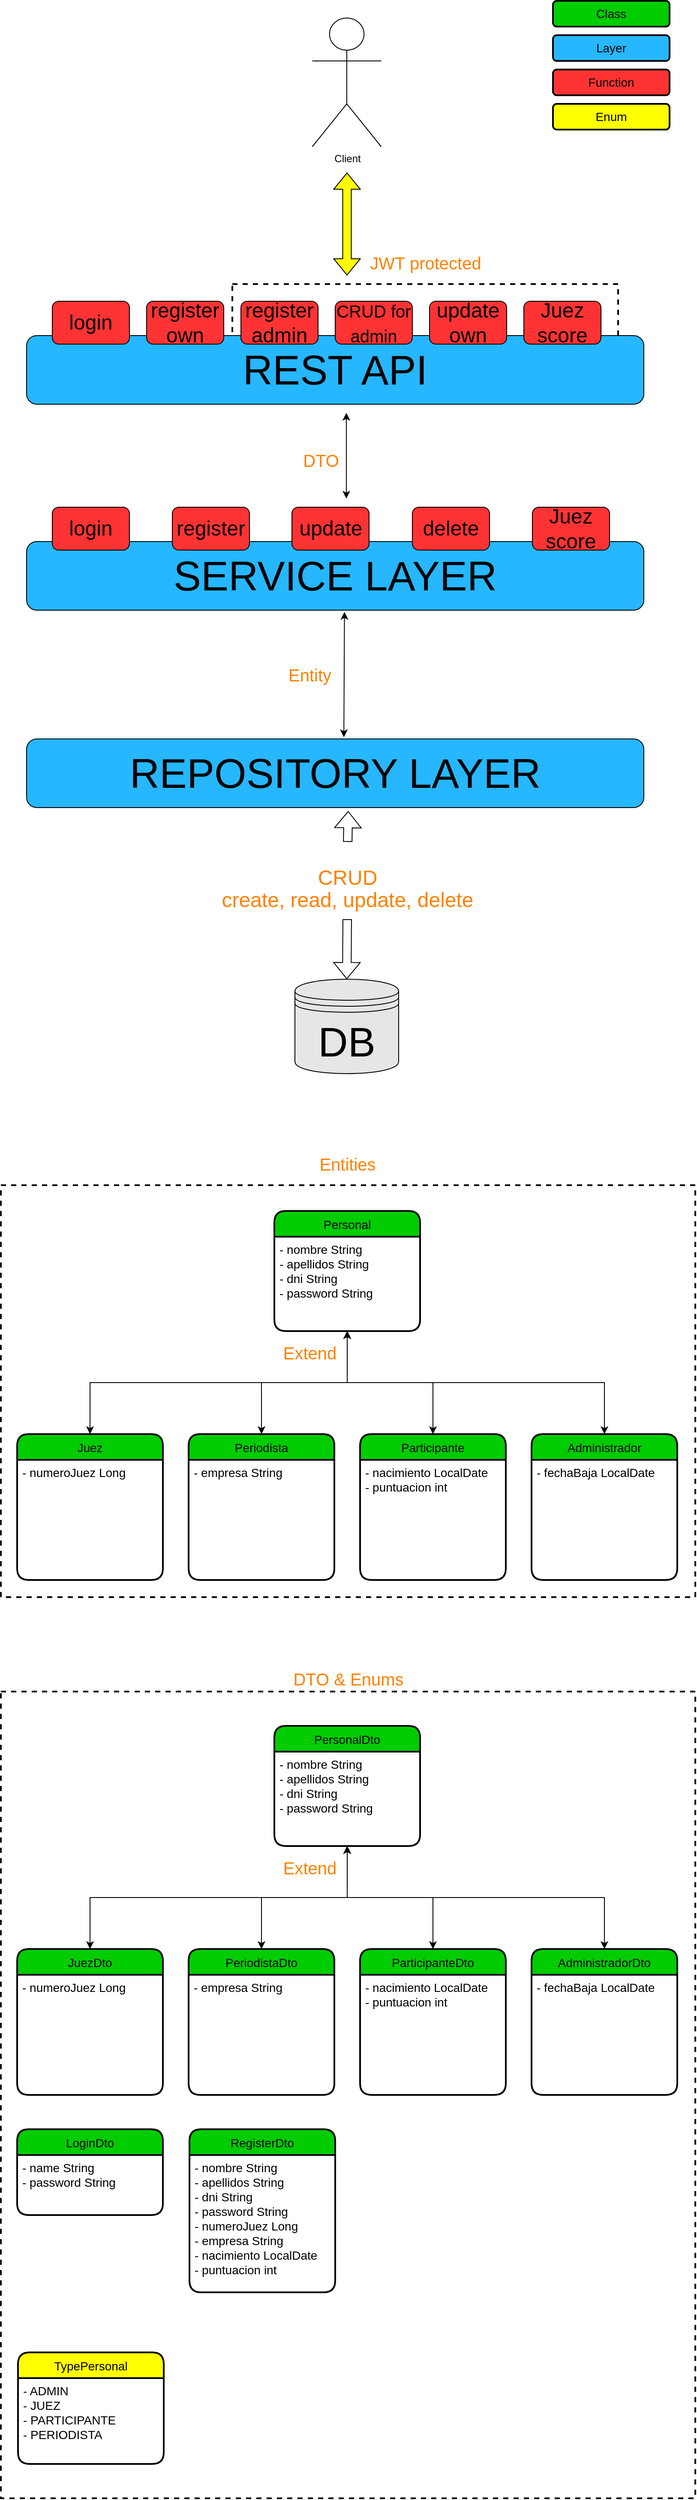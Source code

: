 <mxfile version="20.0.1" type="github">
  <diagram id="gwmi-vWLNNywbSeCiVMa" name="Page-1">
    <mxGraphModel dx="1625" dy="889" grid="1" gridSize="10" guides="1" tooltips="1" connect="1" arrows="1" fold="1" page="1" pageScale="1" pageWidth="827" pageHeight="1169" math="0" shadow="0">
      <root>
        <mxCell id="0" />
        <mxCell id="1" parent="0" />
        <mxCell id="ezdcHsapc2x5eiXMY743-14" value="" style="rounded=0;whiteSpace=wrap;html=1;labelBackgroundColor=#ffffff;fontSize=20;fontColor=#000000;fillColor=none;dashed=1;strokeWidth=2;" vertex="1" parent="1">
          <mxGeometry x="10" y="1400" width="810" height="480" as="geometry" />
        </mxCell>
        <mxCell id="ou2Xe9rBMR-__PMlJNGh-15" value="" style="rounded=0;whiteSpace=wrap;html=1;labelBackgroundColor=#ffffff;fontSize=20;fontColor=#000000;fillColor=none;dashed=1;strokeWidth=2;" parent="1" vertex="1">
          <mxGeometry x="280" y="350" width="450" height="130" as="geometry" />
        </mxCell>
        <mxCell id="ou2Xe9rBMR-__PMlJNGh-1" value="Client" style="shape=umlActor;verticalLabelPosition=bottom;verticalAlign=top;html=1;outlineConnect=0;" parent="1" vertex="1">
          <mxGeometry x="373.25" y="40" width="80.5" height="150" as="geometry" />
        </mxCell>
        <mxCell id="ou2Xe9rBMR-__PMlJNGh-2" value="&lt;font style=&quot;font-size: 48px;&quot;&gt;REST API&lt;/font&gt;" style="rounded=1;whiteSpace=wrap;html=1;fillColor=#26B7FF;" parent="1" vertex="1">
          <mxGeometry x="40" y="410" width="720" height="80" as="geometry" />
        </mxCell>
        <mxCell id="ou2Xe9rBMR-__PMlJNGh-3" value="&lt;font style=&quot;font-size: 48px;&quot;&gt;SERVICE LAYER&lt;/font&gt;" style="rounded=1;whiteSpace=wrap;html=1;fillColor=#26B7FF;" parent="1" vertex="1">
          <mxGeometry x="40" y="650" width="720" height="80" as="geometry" />
        </mxCell>
        <mxCell id="ou2Xe9rBMR-__PMlJNGh-4" value="&lt;font style=&quot;font-size: 48px;&quot;&gt;REPOSITORY LAYER&lt;/font&gt;" style="rounded=1;whiteSpace=wrap;html=1;fillColor=#26B7FF;" parent="1" vertex="1">
          <mxGeometry x="40" y="880" width="720" height="80" as="geometry" />
        </mxCell>
        <mxCell id="ou2Xe9rBMR-__PMlJNGh-5" value="DB" style="shape=datastore;whiteSpace=wrap;html=1;fontSize=48;fillColor=#E6E6E6;" parent="1" vertex="1">
          <mxGeometry x="353" y="1160" width="121" height="110" as="geometry" />
        </mxCell>
        <mxCell id="ou2Xe9rBMR-__PMlJNGh-6" value="" style="shape=flexArrow;endArrow=classic;startArrow=none;html=1;rounded=0;fontSize=48;entryX=0.521;entryY=1.05;entryDx=0;entryDy=0;entryPerimeter=0;" parent="1" source="ou2Xe9rBMR-__PMlJNGh-7" target="ou2Xe9rBMR-__PMlJNGh-4" edge="1">
          <mxGeometry width="100" height="100" relative="1" as="geometry">
            <mxPoint x="380" y="1140" as="sourcePoint" />
            <mxPoint x="480" y="1040" as="targetPoint" />
          </mxGeometry>
        </mxCell>
        <mxCell id="ou2Xe9rBMR-__PMlJNGh-7" value="&lt;div style=&quot;&quot;&gt;&lt;span style=&quot;color: rgb(255, 128, 0); background-color: initial; line-height: 1;&quot;&gt;&lt;font style=&quot;font-size: 24px;&quot;&gt;CRUD&lt;/font&gt;&lt;/span&gt;&lt;/div&gt;&lt;font style=&quot;font-size: 24px; line-height: 0.5;&quot; color=&quot;#ff8000&quot;&gt;&lt;div style=&quot;&quot;&gt;&lt;span style=&quot;background-color: initial;&quot;&gt;create, read, update, delete&lt;/span&gt;&lt;/div&gt;&lt;/font&gt;" style="text;html=1;align=center;verticalAlign=middle;resizable=0;points=[];autosize=1;strokeColor=none;fillColor=none;fontSize=48;" parent="1" vertex="1">
          <mxGeometry x="259" y="1000" width="310" height="80" as="geometry" />
        </mxCell>
        <mxCell id="ou2Xe9rBMR-__PMlJNGh-8" value="" style="shape=flexArrow;endArrow=none;startArrow=classic;html=1;rounded=0;fontSize=48;exitX=0.5;exitY=0;exitDx=0;exitDy=0;" parent="1" source="ou2Xe9rBMR-__PMlJNGh-5" edge="1">
          <mxGeometry width="100" height="100" relative="1" as="geometry">
            <mxPoint x="414" y="1140" as="sourcePoint" />
            <mxPoint x="414" y="1090" as="targetPoint" />
          </mxGeometry>
        </mxCell>
        <mxCell id="ou2Xe9rBMR-__PMlJNGh-9" value="&lt;font color=&quot;#000000&quot;&gt;login&lt;/font&gt;" style="rounded=1;whiteSpace=wrap;html=1;fontSize=24;fontColor=#FF8000;fillColor=#FF3333;" parent="1" vertex="1">
          <mxGeometry x="70" y="370" width="90" height="50" as="geometry" />
        </mxCell>
        <mxCell id="ou2Xe9rBMR-__PMlJNGh-10" value="&lt;font color=&quot;#000000&quot;&gt;register&lt;br&gt;own&lt;br&gt;&lt;/font&gt;" style="rounded=1;whiteSpace=wrap;html=1;fontSize=24;fontColor=#FF8000;fillColor=#FF3333;" parent="1" vertex="1">
          <mxGeometry x="180" y="370" width="90" height="50" as="geometry" />
        </mxCell>
        <mxCell id="ou2Xe9rBMR-__PMlJNGh-11" value="&lt;font color=&quot;#000000&quot;&gt;register admin&lt;/font&gt;" style="rounded=1;whiteSpace=wrap;html=1;fontSize=24;fontColor=#FF8000;fillColor=#FF3333;" parent="1" vertex="1">
          <mxGeometry x="290" y="370" width="90" height="50" as="geometry" />
        </mxCell>
        <mxCell id="ou2Xe9rBMR-__PMlJNGh-12" value="&lt;font style=&quot;font-size: 20px;&quot; color=&quot;#000000&quot;&gt;CRUD for admin&lt;/font&gt;" style="rounded=1;whiteSpace=wrap;html=1;fontSize=24;fontColor=#FF8000;fillColor=#FF3333;" parent="1" vertex="1">
          <mxGeometry x="400" y="370" width="90" height="50" as="geometry" />
        </mxCell>
        <mxCell id="ou2Xe9rBMR-__PMlJNGh-13" value="&lt;font color=&quot;#000000&quot;&gt;update own&lt;/font&gt;" style="rounded=1;whiteSpace=wrap;html=1;fontSize=24;fontColor=#FF8000;fillColor=#FF3333;" parent="1" vertex="1">
          <mxGeometry x="510" y="370" width="90" height="50" as="geometry" />
        </mxCell>
        <mxCell id="ou2Xe9rBMR-__PMlJNGh-14" value="&lt;font color=&quot;#000000&quot;&gt;Juez score&lt;/font&gt;" style="rounded=1;whiteSpace=wrap;html=1;fontSize=24;fontColor=#FF8000;fillColor=#FF3333;" parent="1" vertex="1">
          <mxGeometry x="620" y="370" width="90" height="50" as="geometry" />
        </mxCell>
        <mxCell id="ou2Xe9rBMR-__PMlJNGh-16" value="&lt;font color=&quot;#ff8000&quot;&gt;JWT protected&lt;/font&gt;" style="text;html=1;align=center;verticalAlign=middle;resizable=0;points=[];autosize=1;strokeColor=none;fillColor=none;fontSize=20;fontColor=#000000;" parent="1" vertex="1">
          <mxGeometry x="430" y="310" width="150" height="30" as="geometry" />
        </mxCell>
        <mxCell id="ou2Xe9rBMR-__PMlJNGh-17" value="" style="shape=flexArrow;endArrow=classic;startArrow=classic;html=1;rounded=0;fontSize=20;fontColor=#FF8000;strokeColor=#000000;fillColor=#FFFF00;" parent="1" edge="1">
          <mxGeometry width="100" height="100" relative="1" as="geometry">
            <mxPoint x="413.75" y="340" as="sourcePoint" />
            <mxPoint x="413.75" y="220" as="targetPoint" />
          </mxGeometry>
        </mxCell>
        <mxCell id="ou2Xe9rBMR-__PMlJNGh-18" value="&lt;font color=&quot;#000000&quot;&gt;login&lt;/font&gt;" style="rounded=1;whiteSpace=wrap;html=1;fontSize=24;fontColor=#FF8000;fillColor=#FF3333;" parent="1" vertex="1">
          <mxGeometry x="70" y="610" width="90" height="50" as="geometry" />
        </mxCell>
        <mxCell id="ou2Xe9rBMR-__PMlJNGh-19" value="&lt;font color=&quot;#000000&quot;&gt;register&lt;br&gt;&lt;/font&gt;" style="rounded=1;whiteSpace=wrap;html=1;fontSize=24;fontColor=#FF8000;fillColor=#FF3333;" parent="1" vertex="1">
          <mxGeometry x="210" y="610" width="90" height="50" as="geometry" />
        </mxCell>
        <mxCell id="ou2Xe9rBMR-__PMlJNGh-20" value="&lt;font color=&quot;#000000&quot;&gt;Juez score&lt;/font&gt;" style="rounded=1;whiteSpace=wrap;html=1;fontSize=24;fontColor=#FF8000;fillColor=#FF3333;" parent="1" vertex="1">
          <mxGeometry x="630" y="610" width="90" height="50" as="geometry" />
        </mxCell>
        <mxCell id="ou2Xe9rBMR-__PMlJNGh-21" value="&lt;font color=&quot;#000000&quot;&gt;update&lt;/font&gt;" style="rounded=1;whiteSpace=wrap;html=1;fontSize=24;fontColor=#FF8000;fillColor=#FF3333;" parent="1" vertex="1">
          <mxGeometry x="349.5" y="610" width="90" height="50" as="geometry" />
        </mxCell>
        <mxCell id="ou2Xe9rBMR-__PMlJNGh-22" value="&lt;font color=&quot;#000000&quot;&gt;delete&lt;/font&gt;" style="rounded=1;whiteSpace=wrap;html=1;fontSize=24;fontColor=#FF8000;fillColor=#FF3333;" parent="1" vertex="1">
          <mxGeometry x="490" y="610" width="90" height="50" as="geometry" />
        </mxCell>
        <mxCell id="ou2Xe9rBMR-__PMlJNGh-23" value="" style="endArrow=classic;startArrow=classic;html=1;fontSize=20;fontColor=#FF8000;strokeColor=#000000;fillColor=#FFFF00;rounded=0;" parent="1" edge="1">
          <mxGeometry width="50" height="50" relative="1" as="geometry">
            <mxPoint x="413" y="600" as="sourcePoint" />
            <mxPoint x="413" y="500" as="targetPoint" />
          </mxGeometry>
        </mxCell>
        <mxCell id="ou2Xe9rBMR-__PMlJNGh-24" value="&lt;font color=&quot;#ff8000&quot;&gt;DTO&lt;/font&gt;" style="text;html=1;align=center;verticalAlign=middle;resizable=0;points=[];autosize=1;strokeColor=none;fillColor=none;fontSize=20;fontColor=#000000;" parent="1" vertex="1">
          <mxGeometry x="353" y="540" width="60" height="30" as="geometry" />
        </mxCell>
        <mxCell id="ou2Xe9rBMR-__PMlJNGh-25" value="" style="endArrow=classic;startArrow=classic;html=1;fontSize=20;fontColor=#FF8000;strokeColor=#000000;fillColor=#FFFF00;rounded=0;entryX=0.515;entryY=1.025;entryDx=0;entryDy=0;entryPerimeter=0;exitX=0.514;exitY=-0.025;exitDx=0;exitDy=0;exitPerimeter=0;" parent="1" source="ou2Xe9rBMR-__PMlJNGh-4" target="ou2Xe9rBMR-__PMlJNGh-3" edge="1">
          <mxGeometry width="50" height="50" relative="1" as="geometry">
            <mxPoint x="413" y="880" as="sourcePoint" />
            <mxPoint x="413" y="780" as="targetPoint" />
          </mxGeometry>
        </mxCell>
        <mxCell id="ou2Xe9rBMR-__PMlJNGh-26" value="&lt;font color=&quot;#ff8000&quot;&gt;Entity&lt;/font&gt;" style="text;html=1;align=center;verticalAlign=middle;resizable=0;points=[];autosize=1;strokeColor=none;fillColor=none;fontSize=20;fontColor=#000000;" parent="1" vertex="1">
          <mxGeometry x="335" y="790" width="70" height="30" as="geometry" />
        </mxCell>
        <mxCell id="ou2Xe9rBMR-__PMlJNGh-32" value="Personal" style="swimlane;childLayout=stackLayout;horizontal=1;startSize=30;horizontalStack=0;rounded=1;fontSize=14;fontStyle=0;strokeWidth=2;resizeParent=0;resizeLast=1;shadow=0;dashed=0;align=center;labelBackgroundColor=none;fontColor=#000000;fillColor=#00CC00;" parent="1" vertex="1">
          <mxGeometry x="329" y="1430" width="170" height="140" as="geometry" />
        </mxCell>
        <mxCell id="ou2Xe9rBMR-__PMlJNGh-33" value="- nombre String&#xa;- apellidos String &#xa;- dni String&#xa;- password String" style="align=left;strokeColor=none;fillColor=none;spacingLeft=4;fontSize=14;verticalAlign=top;resizable=0;rotatable=0;part=1;labelBackgroundColor=none;fontColor=#000000;" parent="ou2Xe9rBMR-__PMlJNGh-32" vertex="1">
          <mxGeometry y="30" width="170" height="110" as="geometry" />
        </mxCell>
        <mxCell id="ezdcHsapc2x5eiXMY743-10" style="edgeStyle=orthogonalEdgeStyle;rounded=0;orthogonalLoop=1;jettySize=auto;html=1;fontSize=14;fontColor=#000000;strokeColor=#000000;fillColor=#FFFF00;startArrow=classic;startFill=1;" edge="1" parent="1" source="ezdcHsapc2x5eiXMY743-1" target="ou2Xe9rBMR-__PMlJNGh-33">
          <mxGeometry relative="1" as="geometry" />
        </mxCell>
        <mxCell id="ezdcHsapc2x5eiXMY743-1" value="Periodista" style="swimlane;childLayout=stackLayout;horizontal=1;startSize=30;horizontalStack=0;rounded=1;fontSize=14;fontStyle=0;strokeWidth=2;resizeParent=0;resizeLast=1;shadow=0;dashed=0;align=center;labelBackgroundColor=none;fontColor=#000000;fillColor=#00CC00;" vertex="1" parent="1">
          <mxGeometry x="229" y="1690" width="170" height="170" as="geometry" />
        </mxCell>
        <mxCell id="ezdcHsapc2x5eiXMY743-2" value="- empresa String" style="align=left;strokeColor=none;fillColor=none;spacingLeft=4;fontSize=14;verticalAlign=top;resizable=0;rotatable=0;part=1;labelBackgroundColor=none;fontColor=#000000;" vertex="1" parent="ezdcHsapc2x5eiXMY743-1">
          <mxGeometry y="30" width="170" height="140" as="geometry" />
        </mxCell>
        <mxCell id="ezdcHsapc2x5eiXMY743-11" style="edgeStyle=orthogonalEdgeStyle;rounded=0;orthogonalLoop=1;jettySize=auto;html=1;entryX=0.5;entryY=1;entryDx=0;entryDy=0;fontSize=14;fontColor=#000000;strokeColor=#000000;fillColor=#FFFF00;startArrow=classic;startFill=1;" edge="1" parent="1" source="ezdcHsapc2x5eiXMY743-3" target="ou2Xe9rBMR-__PMlJNGh-33">
          <mxGeometry relative="1" as="geometry" />
        </mxCell>
        <mxCell id="ezdcHsapc2x5eiXMY743-3" value="Participante" style="swimlane;childLayout=stackLayout;horizontal=1;startSize=30;horizontalStack=0;rounded=1;fontSize=14;fontStyle=0;strokeWidth=2;resizeParent=0;resizeLast=1;shadow=0;dashed=0;align=center;labelBackgroundColor=none;fontColor=#000000;fillColor=#00CC00;" vertex="1" parent="1">
          <mxGeometry x="429" y="1690" width="170" height="170" as="geometry" />
        </mxCell>
        <mxCell id="ezdcHsapc2x5eiXMY743-4" value="- nacimiento LocalDate&#xa;- puntuacion int" style="align=left;strokeColor=none;fillColor=none;spacingLeft=4;fontSize=14;verticalAlign=top;resizable=0;rotatable=0;part=1;labelBackgroundColor=none;fontColor=#000000;" vertex="1" parent="ezdcHsapc2x5eiXMY743-3">
          <mxGeometry y="30" width="170" height="140" as="geometry" />
        </mxCell>
        <mxCell id="ezdcHsapc2x5eiXMY743-12" style="edgeStyle=orthogonalEdgeStyle;rounded=0;orthogonalLoop=1;jettySize=auto;html=1;fontSize=14;fontColor=#000000;strokeColor=#000000;fillColor=#FFFF00;startArrow=classic;startFill=1;" edge="1" parent="1" source="ezdcHsapc2x5eiXMY743-5" target="ou2Xe9rBMR-__PMlJNGh-33">
          <mxGeometry relative="1" as="geometry">
            <Array as="points">
              <mxPoint x="714" y="1630" />
              <mxPoint x="414" y="1630" />
            </Array>
          </mxGeometry>
        </mxCell>
        <mxCell id="ezdcHsapc2x5eiXMY743-5" value="Administrador" style="swimlane;childLayout=stackLayout;horizontal=1;startSize=30;horizontalStack=0;rounded=1;fontSize=14;fontStyle=0;strokeWidth=2;resizeParent=0;resizeLast=1;shadow=0;dashed=0;align=center;labelBackgroundColor=none;fontColor=#000000;fillColor=#00CC00;" vertex="1" parent="1">
          <mxGeometry x="629" y="1690" width="170" height="170" as="geometry" />
        </mxCell>
        <mxCell id="ezdcHsapc2x5eiXMY743-6" value="- fechaBaja LocalDate" style="align=left;strokeColor=none;fillColor=none;spacingLeft=4;fontSize=14;verticalAlign=top;resizable=0;rotatable=0;part=1;labelBackgroundColor=none;fontColor=#000000;" vertex="1" parent="ezdcHsapc2x5eiXMY743-5">
          <mxGeometry y="30" width="170" height="140" as="geometry" />
        </mxCell>
        <mxCell id="ezdcHsapc2x5eiXMY743-9" style="edgeStyle=orthogonalEdgeStyle;rounded=0;orthogonalLoop=1;jettySize=auto;html=1;entryX=0.5;entryY=1;entryDx=0;entryDy=0;fontSize=14;fontColor=#000000;strokeColor=#000000;fillColor=#FFFF00;startArrow=classic;startFill=1;" edge="1" parent="1" source="ezdcHsapc2x5eiXMY743-7" target="ou2Xe9rBMR-__PMlJNGh-33">
          <mxGeometry relative="1" as="geometry">
            <Array as="points">
              <mxPoint x="114" y="1630" />
              <mxPoint x="414" y="1630" />
            </Array>
          </mxGeometry>
        </mxCell>
        <mxCell id="ezdcHsapc2x5eiXMY743-7" value="Juez" style="swimlane;childLayout=stackLayout;horizontal=1;startSize=30;horizontalStack=0;rounded=1;fontSize=14;fontStyle=0;strokeWidth=2;resizeParent=0;resizeLast=1;shadow=0;dashed=0;align=center;labelBackgroundColor=none;fontColor=#000000;fillColor=#00CC00;" vertex="1" parent="1">
          <mxGeometry x="29" y="1690" width="170" height="170" as="geometry" />
        </mxCell>
        <mxCell id="ezdcHsapc2x5eiXMY743-8" value="- numeroJuez Long" style="align=left;strokeColor=none;fillColor=none;spacingLeft=4;fontSize=14;verticalAlign=top;resizable=0;rotatable=0;part=1;labelBackgroundColor=none;fontColor=#000000;" vertex="1" parent="ezdcHsapc2x5eiXMY743-7">
          <mxGeometry y="30" width="170" height="140" as="geometry" />
        </mxCell>
        <mxCell id="ezdcHsapc2x5eiXMY743-13" value="&lt;font color=&quot;#ff8000&quot;&gt;Extend&lt;/font&gt;" style="text;html=1;align=center;verticalAlign=middle;resizable=0;points=[];autosize=1;strokeColor=none;fillColor=none;fontSize=20;fontColor=#000000;" vertex="1" parent="1">
          <mxGeometry x="330" y="1580" width="80" height="30" as="geometry" />
        </mxCell>
        <mxCell id="ezdcHsapc2x5eiXMY743-15" value="&lt;font color=&quot;#ff8000&quot;&gt;Entities&lt;/font&gt;" style="text;html=1;align=center;verticalAlign=middle;resizable=0;points=[];autosize=1;strokeColor=none;fillColor=none;fontSize=20;fontColor=#000000;" vertex="1" parent="1">
          <mxGeometry x="374" y="1360" width="80" height="30" as="geometry" />
        </mxCell>
        <mxCell id="ezdcHsapc2x5eiXMY743-17" value="PersonalDto" style="swimlane;childLayout=stackLayout;horizontal=1;startSize=30;horizontalStack=0;rounded=1;fontSize=14;fontStyle=0;strokeWidth=2;resizeParent=0;resizeLast=1;shadow=0;dashed=0;align=center;labelBackgroundColor=none;fontColor=#000000;fillColor=#00CC00;" vertex="1" parent="1">
          <mxGeometry x="329" y="2030" width="170" height="140" as="geometry" />
        </mxCell>
        <mxCell id="ezdcHsapc2x5eiXMY743-18" value="- nombre String&#xa;- apellidos String &#xa;- dni String&#xa;- password String" style="align=left;strokeColor=none;fillColor=none;spacingLeft=4;fontSize=14;verticalAlign=top;resizable=0;rotatable=0;part=1;labelBackgroundColor=none;fontColor=#000000;" vertex="1" parent="ezdcHsapc2x5eiXMY743-17">
          <mxGeometry y="30" width="170" height="110" as="geometry" />
        </mxCell>
        <mxCell id="ezdcHsapc2x5eiXMY743-19" style="edgeStyle=orthogonalEdgeStyle;rounded=0;orthogonalLoop=1;jettySize=auto;html=1;fontSize=14;fontColor=#000000;strokeColor=#000000;fillColor=#FFFF00;startArrow=classic;startFill=1;" edge="1" parent="1" source="ezdcHsapc2x5eiXMY743-20" target="ezdcHsapc2x5eiXMY743-18">
          <mxGeometry relative="1" as="geometry" />
        </mxCell>
        <mxCell id="ezdcHsapc2x5eiXMY743-20" value="PeriodistaDto" style="swimlane;childLayout=stackLayout;horizontal=1;startSize=30;horizontalStack=0;rounded=1;fontSize=14;fontStyle=0;strokeWidth=2;resizeParent=0;resizeLast=1;shadow=0;dashed=0;align=center;labelBackgroundColor=none;fontColor=#000000;fillColor=#00CC00;" vertex="1" parent="1">
          <mxGeometry x="229" y="2290" width="170" height="170" as="geometry" />
        </mxCell>
        <mxCell id="ezdcHsapc2x5eiXMY743-21" value="- empresa String" style="align=left;strokeColor=none;fillColor=none;spacingLeft=4;fontSize=14;verticalAlign=top;resizable=0;rotatable=0;part=1;labelBackgroundColor=none;fontColor=#000000;" vertex="1" parent="ezdcHsapc2x5eiXMY743-20">
          <mxGeometry y="30" width="170" height="140" as="geometry" />
        </mxCell>
        <mxCell id="ezdcHsapc2x5eiXMY743-22" style="edgeStyle=orthogonalEdgeStyle;rounded=0;orthogonalLoop=1;jettySize=auto;html=1;entryX=0.5;entryY=1;entryDx=0;entryDy=0;fontSize=14;fontColor=#000000;strokeColor=#000000;fillColor=#FFFF00;startArrow=classic;startFill=1;" edge="1" parent="1" source="ezdcHsapc2x5eiXMY743-23" target="ezdcHsapc2x5eiXMY743-18">
          <mxGeometry relative="1" as="geometry" />
        </mxCell>
        <mxCell id="ezdcHsapc2x5eiXMY743-23" value="ParticipanteDto" style="swimlane;childLayout=stackLayout;horizontal=1;startSize=30;horizontalStack=0;rounded=1;fontSize=14;fontStyle=0;strokeWidth=2;resizeParent=0;resizeLast=1;shadow=0;dashed=0;align=center;labelBackgroundColor=none;fontColor=#000000;fillColor=#00CC00;" vertex="1" parent="1">
          <mxGeometry x="429" y="2290" width="170" height="170" as="geometry" />
        </mxCell>
        <mxCell id="ezdcHsapc2x5eiXMY743-24" value="- nacimiento LocalDate&#xa;- puntuacion int" style="align=left;strokeColor=none;fillColor=none;spacingLeft=4;fontSize=14;verticalAlign=top;resizable=0;rotatable=0;part=1;labelBackgroundColor=none;fontColor=#000000;" vertex="1" parent="ezdcHsapc2x5eiXMY743-23">
          <mxGeometry y="30" width="170" height="140" as="geometry" />
        </mxCell>
        <mxCell id="ezdcHsapc2x5eiXMY743-25" style="edgeStyle=orthogonalEdgeStyle;rounded=0;orthogonalLoop=1;jettySize=auto;html=1;fontSize=14;fontColor=#000000;strokeColor=#000000;fillColor=#FFFF00;startArrow=classic;startFill=1;" edge="1" parent="1" source="ezdcHsapc2x5eiXMY743-26" target="ezdcHsapc2x5eiXMY743-18">
          <mxGeometry relative="1" as="geometry">
            <Array as="points">
              <mxPoint x="714" y="2230" />
              <mxPoint x="414" y="2230" />
            </Array>
          </mxGeometry>
        </mxCell>
        <mxCell id="ezdcHsapc2x5eiXMY743-26" value="AdministradorDto" style="swimlane;childLayout=stackLayout;horizontal=1;startSize=30;horizontalStack=0;rounded=1;fontSize=14;fontStyle=0;strokeWidth=2;resizeParent=0;resizeLast=1;shadow=0;dashed=0;align=center;labelBackgroundColor=none;fontColor=#000000;fillColor=#00CC00;" vertex="1" parent="1">
          <mxGeometry x="629" y="2290" width="170" height="170" as="geometry" />
        </mxCell>
        <mxCell id="ezdcHsapc2x5eiXMY743-27" value="- fechaBaja LocalDate" style="align=left;strokeColor=none;fillColor=none;spacingLeft=4;fontSize=14;verticalAlign=top;resizable=0;rotatable=0;part=1;labelBackgroundColor=none;fontColor=#000000;" vertex="1" parent="ezdcHsapc2x5eiXMY743-26">
          <mxGeometry y="30" width="170" height="140" as="geometry" />
        </mxCell>
        <mxCell id="ezdcHsapc2x5eiXMY743-28" style="edgeStyle=orthogonalEdgeStyle;rounded=0;orthogonalLoop=1;jettySize=auto;html=1;entryX=0.5;entryY=1;entryDx=0;entryDy=0;fontSize=14;fontColor=#000000;strokeColor=#000000;fillColor=#FFFF00;startArrow=classic;startFill=1;" edge="1" parent="1" source="ezdcHsapc2x5eiXMY743-29" target="ezdcHsapc2x5eiXMY743-18">
          <mxGeometry relative="1" as="geometry">
            <Array as="points">
              <mxPoint x="114" y="2230" />
              <mxPoint x="414" y="2230" />
            </Array>
          </mxGeometry>
        </mxCell>
        <mxCell id="ezdcHsapc2x5eiXMY743-29" value="JuezDto" style="swimlane;childLayout=stackLayout;horizontal=1;startSize=30;horizontalStack=0;rounded=1;fontSize=14;fontStyle=0;strokeWidth=2;resizeParent=0;resizeLast=1;shadow=0;dashed=0;align=center;labelBackgroundColor=none;fontColor=#000000;fillColor=#00CC00;" vertex="1" parent="1">
          <mxGeometry x="29" y="2290" width="170" height="170" as="geometry" />
        </mxCell>
        <mxCell id="ezdcHsapc2x5eiXMY743-30" value="- numeroJuez Long" style="align=left;strokeColor=none;fillColor=none;spacingLeft=4;fontSize=14;verticalAlign=top;resizable=0;rotatable=0;part=1;labelBackgroundColor=none;fontColor=#000000;" vertex="1" parent="ezdcHsapc2x5eiXMY743-29">
          <mxGeometry y="30" width="170" height="140" as="geometry" />
        </mxCell>
        <mxCell id="ezdcHsapc2x5eiXMY743-31" value="&lt;font color=&quot;#ff8000&quot;&gt;Extend&lt;/font&gt;" style="text;html=1;align=center;verticalAlign=middle;resizable=0;points=[];autosize=1;strokeColor=none;fillColor=none;fontSize=20;fontColor=#000000;" vertex="1" parent="1">
          <mxGeometry x="330" y="2180" width="80" height="30" as="geometry" />
        </mxCell>
        <mxCell id="ezdcHsapc2x5eiXMY743-32" value="&lt;font color=&quot;#ff8000&quot;&gt;DTO &amp;amp; Enums&lt;/font&gt;" style="text;html=1;align=center;verticalAlign=middle;resizable=0;points=[];autosize=1;strokeColor=none;fillColor=none;fontSize=20;fontColor=#000000;" vertex="1" parent="1">
          <mxGeometry x="345" y="1960" width="140" height="30" as="geometry" />
        </mxCell>
        <mxCell id="ezdcHsapc2x5eiXMY743-33" value="LoginDto" style="swimlane;childLayout=stackLayout;horizontal=1;startSize=30;horizontalStack=0;rounded=1;fontSize=14;fontStyle=0;strokeWidth=2;resizeParent=0;resizeLast=1;shadow=0;dashed=0;align=center;labelBackgroundColor=none;fontColor=#000000;fillColor=#00CC00;" vertex="1" parent="1">
          <mxGeometry x="29" y="2500" width="170" height="100" as="geometry" />
        </mxCell>
        <mxCell id="ezdcHsapc2x5eiXMY743-34" value="- name String&#xa;- password String" style="align=left;strokeColor=none;fillColor=none;spacingLeft=4;fontSize=14;verticalAlign=top;resizable=0;rotatable=0;part=1;labelBackgroundColor=none;fontColor=#000000;" vertex="1" parent="ezdcHsapc2x5eiXMY743-33">
          <mxGeometry y="30" width="170" height="70" as="geometry" />
        </mxCell>
        <mxCell id="ezdcHsapc2x5eiXMY743-35" value="RegisterDto" style="swimlane;childLayout=stackLayout;horizontal=1;startSize=30;horizontalStack=0;rounded=1;fontSize=14;fontStyle=0;strokeWidth=2;resizeParent=0;resizeLast=1;shadow=0;dashed=0;align=center;labelBackgroundColor=none;fontColor=#000000;fillColor=#00CC00;" vertex="1" parent="1">
          <mxGeometry x="230" y="2500" width="170" height="190" as="geometry" />
        </mxCell>
        <mxCell id="ezdcHsapc2x5eiXMY743-36" value="- nombre String&#xa;- apellidos String &#xa;- dni String&#xa;- password String&#xa;- numeroJuez Long&#xa;- empresa String&#xa;- nacimiento LocalDate&#xa;- puntuacion int" style="align=left;strokeColor=none;fillColor=none;spacingLeft=4;fontSize=14;verticalAlign=top;resizable=0;rotatable=0;part=1;labelBackgroundColor=none;fontColor=#000000;" vertex="1" parent="ezdcHsapc2x5eiXMY743-35">
          <mxGeometry y="30" width="170" height="160" as="geometry" />
        </mxCell>
        <mxCell id="ezdcHsapc2x5eiXMY743-37" value="TypePersonal" style="swimlane;childLayout=stackLayout;horizontal=1;startSize=30;horizontalStack=0;rounded=1;fontSize=14;fontStyle=0;strokeWidth=2;resizeParent=0;resizeLast=1;shadow=0;dashed=0;align=center;labelBackgroundColor=none;fontColor=#000000;fillColor=#FFFF00;" vertex="1" parent="1">
          <mxGeometry x="30" y="2760" width="170" height="130" as="geometry" />
        </mxCell>
        <mxCell id="ezdcHsapc2x5eiXMY743-38" value="- ADMIN&#xa;- JUEZ&#xa;- PARTICIPANTE&#xa;- PERIODISTA" style="align=left;strokeColor=none;fillColor=none;spacingLeft=4;fontSize=14;verticalAlign=top;resizable=0;rotatable=0;part=1;labelBackgroundColor=none;fontColor=#000000;" vertex="1" parent="ezdcHsapc2x5eiXMY743-37">
          <mxGeometry y="30" width="170" height="100" as="geometry" />
        </mxCell>
        <mxCell id="ezdcHsapc2x5eiXMY743-39" value="" style="rounded=0;whiteSpace=wrap;html=1;labelBackgroundColor=#ffffff;fontSize=20;fontColor=#000000;fillColor=none;dashed=1;strokeWidth=2;" vertex="1" parent="1">
          <mxGeometry x="10" y="1990" width="810" height="940" as="geometry" />
        </mxCell>
        <mxCell id="ezdcHsapc2x5eiXMY743-40" value="Class" style="rounded=1;whiteSpace=wrap;html=1;labelBackgroundColor=none;fontSize=14;fontColor=#000000;strokeWidth=2;fillColor=#00CC00;" vertex="1" parent="1">
          <mxGeometry x="654" y="20" width="136" height="30" as="geometry" />
        </mxCell>
        <mxCell id="ezdcHsapc2x5eiXMY743-41" value="Layer" style="rounded=1;whiteSpace=wrap;html=1;labelBackgroundColor=none;fontSize=14;fontColor=#000000;strokeWidth=2;fillColor=#26B7FF;" vertex="1" parent="1">
          <mxGeometry x="654" y="60" width="136" height="30" as="geometry" />
        </mxCell>
        <mxCell id="ezdcHsapc2x5eiXMY743-42" value="Function" style="rounded=1;whiteSpace=wrap;html=1;labelBackgroundColor=none;fontSize=14;fontColor=#000000;strokeWidth=2;fillColor=#FF3333;" vertex="1" parent="1">
          <mxGeometry x="654" y="100" width="136" height="30" as="geometry" />
        </mxCell>
        <mxCell id="ezdcHsapc2x5eiXMY743-43" value="Enum" style="rounded=1;whiteSpace=wrap;html=1;labelBackgroundColor=none;fontSize=14;fontColor=#000000;strokeWidth=2;fillColor=#FFFF00;" vertex="1" parent="1">
          <mxGeometry x="654" y="140" width="136" height="30" as="geometry" />
        </mxCell>
      </root>
    </mxGraphModel>
  </diagram>
</mxfile>
